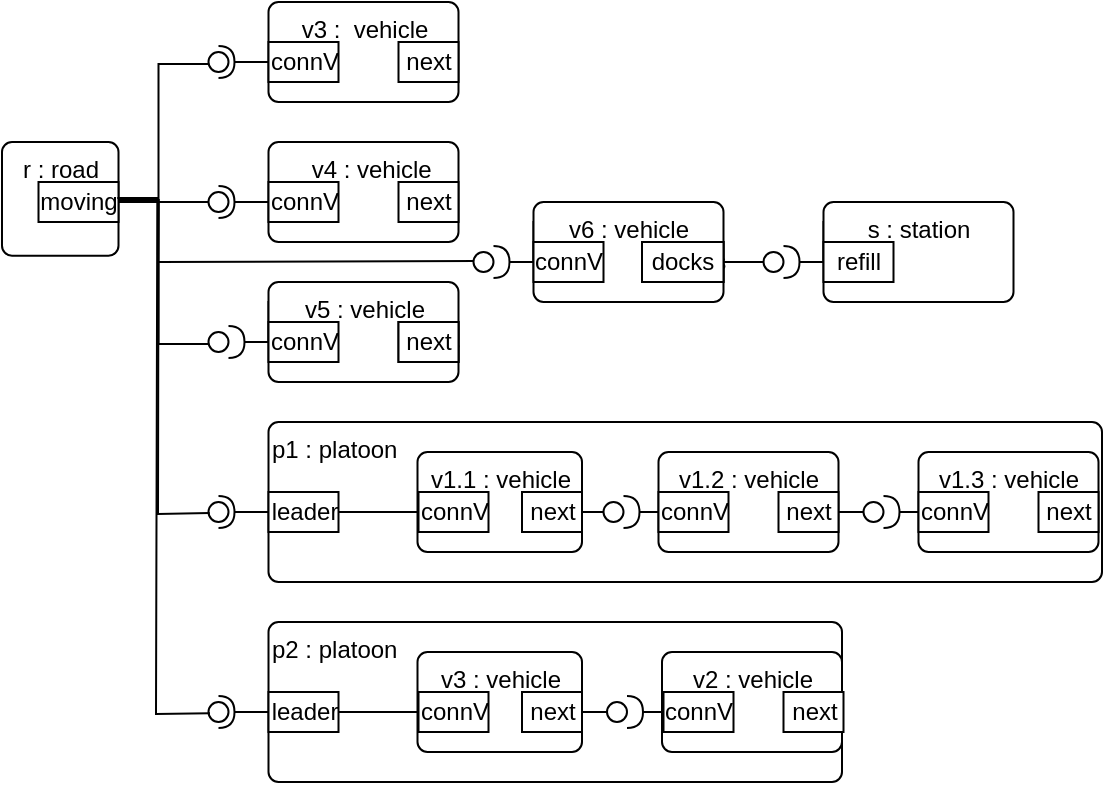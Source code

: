 <mxfile version="14.2.2" type="github">
  <diagram id="OQl73W1y5MthcE245THd" name="Page-1">
    <mxGraphModel dx="934" dy="554" grid="1" gridSize="10" guides="1" tooltips="1" connect="1" arrows="1" fold="1" page="1" pageScale="1" pageWidth="827" pageHeight="1169" math="0" shadow="0">
      <root>
        <mxCell id="0" />
        <mxCell id="1" parent="0" />
        <mxCell id="_g5wlI9feMP86QzPln-b-1" value="&lt;div align=&quot;center&quot;&gt;r : road&lt;/div&gt;" style="html=1;align=center;verticalAlign=top;rounded=1;absoluteArcSize=1;arcSize=10;dashed=0;" vertex="1" parent="1">
          <mxGeometry x="80" y="130" width="58.25" height="56.88" as="geometry" />
        </mxCell>
        <mxCell id="_g5wlI9feMP86QzPln-b-2" value="" style="rounded=0;orthogonalLoop=1;jettySize=auto;html=1;endArrow=none;endFill=0;exitX=1;exitY=0.5;exitDx=0;exitDy=0;entryX=0.2;entryY=0.6;entryDx=0;entryDy=0;entryPerimeter=0;" edge="1" parent="1" source="_g5wlI9feMP86QzPln-b-21" target="_g5wlI9feMP86QzPln-b-4">
          <mxGeometry relative="1" as="geometry">
            <mxPoint x="273.25" y="275" as="sourcePoint" />
            <mxPoint x="163.25" y="-25" as="targetPoint" />
            <Array as="points">
              <mxPoint x="158.25" y="160" />
              <mxPoint x="158.25" y="91" />
            </Array>
          </mxGeometry>
        </mxCell>
        <mxCell id="_g5wlI9feMP86QzPln-b-3" value="" style="rounded=0;orthogonalLoop=1;jettySize=auto;html=1;endArrow=halfCircle;endFill=0;endSize=6;strokeWidth=1;exitX=0;exitY=0.5;exitDx=0;exitDy=0;entryX=0.5;entryY=0.5;entryDx=0;entryDy=0;entryPerimeter=0;" edge="1" parent="1" source="_g5wlI9feMP86QzPln-b-6" target="_g5wlI9feMP86QzPln-b-4">
          <mxGeometry relative="1" as="geometry">
            <mxPoint x="423.25" y="260" as="sourcePoint" />
            <mxPoint x="193.25" y="80" as="targetPoint" />
          </mxGeometry>
        </mxCell>
        <mxCell id="_g5wlI9feMP86QzPln-b-4" value="" style="ellipse;whiteSpace=wrap;html=1;fontFamily=Helvetica;fontSize=12;fontColor=#000000;align=center;strokeColor=#000000;fillColor=#ffffff;points=[];aspect=fixed;resizable=0;" vertex="1" parent="1">
          <mxGeometry x="183.25" y="85" width="10" height="10" as="geometry" />
        </mxCell>
        <mxCell id="_g5wlI9feMP86QzPln-b-5" value="v3 :&amp;nbsp; vehicle" style="html=1;align=center;verticalAlign=top;rounded=1;absoluteArcSize=1;arcSize=10;dashed=0;" vertex="1" parent="1">
          <mxGeometry x="213.25" y="60" width="95" height="50" as="geometry" />
        </mxCell>
        <mxCell id="_g5wlI9feMP86QzPln-b-6" value="connV" style="html=1;" vertex="1" parent="1">
          <mxGeometry x="213.25" y="80" width="35" height="20" as="geometry" />
        </mxCell>
        <mxCell id="_g5wlI9feMP86QzPln-b-7" value="next" style="html=1;" vertex="1" parent="1">
          <mxGeometry x="278.25" y="80" width="30" height="20" as="geometry" />
        </mxCell>
        <mxCell id="_g5wlI9feMP86QzPln-b-8" value="connV" style="html=1;" vertex="1" parent="1">
          <mxGeometry x="213.25" y="210" width="50" height="20" as="geometry" />
        </mxCell>
        <mxCell id="_g5wlI9feMP86QzPln-b-9" value="&lt;div align=&quot;right&quot;&gt;&amp;nbsp; v4 : vehicle&lt;br&gt;&lt;/div&gt;" style="html=1;align=center;verticalAlign=top;rounded=1;absoluteArcSize=1;arcSize=10;dashed=0;" vertex="1" parent="1">
          <mxGeometry x="213.25" y="130" width="95" height="50" as="geometry" />
        </mxCell>
        <mxCell id="_g5wlI9feMP86QzPln-b-10" value="connV" style="html=1;" vertex="1" parent="1">
          <mxGeometry x="213.25" y="150" width="35" height="20" as="geometry" />
        </mxCell>
        <mxCell id="_g5wlI9feMP86QzPln-b-11" value="next" style="html=1;" vertex="1" parent="1">
          <mxGeometry x="278.25" y="150" width="30" height="20" as="geometry" />
        </mxCell>
        <mxCell id="_g5wlI9feMP86QzPln-b-12" value="" style="rounded=0;orthogonalLoop=1;jettySize=auto;html=1;endArrow=none;endFill=0;exitX=1;exitY=0.5;exitDx=0;exitDy=0;" edge="1" parent="1" source="_g5wlI9feMP86QzPln-b-21" target="_g5wlI9feMP86QzPln-b-14">
          <mxGeometry relative="1" as="geometry">
            <mxPoint x="193.25" y="145" as="sourcePoint" />
          </mxGeometry>
        </mxCell>
        <mxCell id="_g5wlI9feMP86QzPln-b-13" value="" style="rounded=0;orthogonalLoop=1;jettySize=auto;html=1;endArrow=halfCircle;endFill=0;entryX=0.5;entryY=0.5;entryDx=0;entryDy=0;endSize=6;strokeWidth=1;exitX=0;exitY=0.5;exitDx=0;exitDy=0;" edge="1" parent="1" source="_g5wlI9feMP86QzPln-b-10" target="_g5wlI9feMP86QzPln-b-14">
          <mxGeometry relative="1" as="geometry">
            <mxPoint x="3.25" y="225" as="sourcePoint" />
          </mxGeometry>
        </mxCell>
        <mxCell id="_g5wlI9feMP86QzPln-b-14" value="" style="ellipse;whiteSpace=wrap;html=1;fontFamily=Helvetica;fontSize=12;fontColor=#000000;align=center;strokeColor=#000000;fillColor=#ffffff;points=[];aspect=fixed;resizable=0;" vertex="1" parent="1">
          <mxGeometry x="183.25" y="155" width="10" height="10" as="geometry" />
        </mxCell>
        <mxCell id="_g5wlI9feMP86QzPln-b-15" value="v5 : vehicle" style="html=1;align=center;verticalAlign=top;rounded=1;absoluteArcSize=1;arcSize=10;dashed=0;" vertex="1" parent="1">
          <mxGeometry x="213.25" y="200" width="95" height="50" as="geometry" />
        </mxCell>
        <mxCell id="_g5wlI9feMP86QzPln-b-16" value="connV" style="html=1;" vertex="1" parent="1">
          <mxGeometry x="213.25" y="220" width="35" height="20" as="geometry" />
        </mxCell>
        <mxCell id="_g5wlI9feMP86QzPln-b-17" value="docks" style="html=1;" vertex="1" parent="1">
          <mxGeometry x="278.25" y="220" width="30" height="20" as="geometry" />
        </mxCell>
        <mxCell id="_g5wlI9feMP86QzPln-b-18" value="" style="rounded=0;orthogonalLoop=1;jettySize=auto;html=1;endArrow=none;endFill=0;exitX=1;exitY=0.5;exitDx=0;exitDy=0;entryX=0.2;entryY=0.6;entryDx=0;entryDy=0;entryPerimeter=0;" edge="1" parent="1" source="_g5wlI9feMP86QzPln-b-21" target="_g5wlI9feMP86QzPln-b-19">
          <mxGeometry relative="1" as="geometry">
            <mxPoint x="136.25" y="279" as="sourcePoint" />
            <mxPoint x="168.25" y="230" as="targetPoint" />
            <Array as="points">
              <mxPoint x="158.25" y="160" />
              <mxPoint x="158.25" y="231" />
            </Array>
          </mxGeometry>
        </mxCell>
        <mxCell id="_g5wlI9feMP86QzPln-b-19" value="" style="ellipse;whiteSpace=wrap;html=1;fontFamily=Helvetica;fontSize=12;fontColor=#000000;align=center;strokeColor=#000000;fillColor=#ffffff;points=[];aspect=fixed;resizable=0;" vertex="1" parent="1">
          <mxGeometry x="183.25" y="225" width="10" height="10" as="geometry" />
        </mxCell>
        <mxCell id="_g5wlI9feMP86QzPln-b-20" value="" style="rounded=0;orthogonalLoop=1;jettySize=auto;html=1;endArrow=halfCircle;endFill=0;endSize=6;strokeWidth=1;exitX=0;exitY=0.5;exitDx=0;exitDy=0;" edge="1" parent="1" source="_g5wlI9feMP86QzPln-b-16" target="_g5wlI9feMP86QzPln-b-19">
          <mxGeometry relative="1" as="geometry">
            <mxPoint x="213.25" y="230" as="sourcePoint" />
            <mxPoint x="188.25" y="230" as="targetPoint" />
            <Array as="points" />
          </mxGeometry>
        </mxCell>
        <mxCell id="_g5wlI9feMP86QzPln-b-21" value="moving" style="html=1;" vertex="1" parent="1">
          <mxGeometry x="98.25" y="150" width="40" height="20" as="geometry" />
        </mxCell>
        <mxCell id="_g5wlI9feMP86QzPln-b-23" value="next" style="html=1;" vertex="1" parent="1">
          <mxGeometry x="278.25" y="220" width="30" height="20" as="geometry" />
        </mxCell>
        <mxCell id="_g5wlI9feMP86QzPln-b-25" value="p2 : platoon" style="html=1;align=left;verticalAlign=top;rounded=1;absoluteArcSize=1;arcSize=10;dashed=0;" vertex="1" parent="1">
          <mxGeometry x="213.25" y="370" width="286.75" height="80" as="geometry" />
        </mxCell>
        <mxCell id="_g5wlI9feMP86QzPln-b-26" value="connV" style="html=1;" vertex="1" parent="1">
          <mxGeometry x="288.25" y="395" width="50" height="20" as="geometry" />
        </mxCell>
        <mxCell id="_g5wlI9feMP86QzPln-b-27" value="" style="rounded=0;orthogonalLoop=1;jettySize=auto;html=1;endArrow=halfCircle;endFill=0;entryX=0.5;entryY=0.5;entryDx=0;entryDy=0;endSize=6;strokeWidth=1;exitX=0;exitY=0.5;exitDx=0;exitDy=0;" edge="1" parent="1" target="_g5wlI9feMP86QzPln-b-28">
          <mxGeometry relative="1" as="geometry">
            <mxPoint x="213.25" y="415" as="sourcePoint" />
          </mxGeometry>
        </mxCell>
        <mxCell id="_g5wlI9feMP86QzPln-b-28" value="" style="ellipse;whiteSpace=wrap;html=1;fontFamily=Helvetica;fontSize=12;fontColor=#000000;align=center;strokeColor=#000000;fillColor=#ffffff;points=[];aspect=fixed;resizable=0;" vertex="1" parent="1">
          <mxGeometry x="183.25" y="410" width="10" height="10" as="geometry" />
        </mxCell>
        <mxCell id="_g5wlI9feMP86QzPln-b-29" value="v3 : vehicle" style="html=1;align=center;verticalAlign=top;rounded=1;absoluteArcSize=1;arcSize=10;dashed=0;" vertex="1" parent="1">
          <mxGeometry x="287.75" y="385" width="82.25" height="50" as="geometry" />
        </mxCell>
        <mxCell id="_g5wlI9feMP86QzPln-b-30" value="connV" style="html=1;" vertex="1" parent="1">
          <mxGeometry x="288.25" y="405" width="35" height="20" as="geometry" />
        </mxCell>
        <mxCell id="_g5wlI9feMP86QzPln-b-31" value="v2 : vehicle" style="html=1;align=center;verticalAlign=top;rounded=1;absoluteArcSize=1;arcSize=10;dashed=0;" vertex="1" parent="1">
          <mxGeometry x="410" y="385" width="90" height="50" as="geometry" />
        </mxCell>
        <mxCell id="_g5wlI9feMP86QzPln-b-32" value="connV" style="html=1;" vertex="1" parent="1">
          <mxGeometry x="410.75" y="405" width="35" height="20" as="geometry" />
        </mxCell>
        <mxCell id="_g5wlI9feMP86QzPln-b-33" value="" style="rounded=0;orthogonalLoop=1;jettySize=auto;html=1;endArrow=none;endFill=0;exitX=1;exitY=0.5;exitDx=0;exitDy=0;" edge="1" parent="1" target="_g5wlI9feMP86QzPln-b-35">
          <mxGeometry relative="1" as="geometry">
            <mxPoint x="370" y="415" as="sourcePoint" />
          </mxGeometry>
        </mxCell>
        <mxCell id="_g5wlI9feMP86QzPln-b-34" value="" style="rounded=0;orthogonalLoop=1;jettySize=auto;html=1;endArrow=halfCircle;endFill=0;endSize=6;strokeWidth=1;" edge="1" parent="1" target="_g5wlI9feMP86QzPln-b-35">
          <mxGeometry relative="1" as="geometry">
            <mxPoint x="410.0" y="415" as="sourcePoint" />
            <mxPoint x="422.5" y="415" as="targetPoint" />
          </mxGeometry>
        </mxCell>
        <mxCell id="_g5wlI9feMP86QzPln-b-35" value="" style="ellipse;whiteSpace=wrap;html=1;fontFamily=Helvetica;fontSize=12;fontColor=#000000;align=center;strokeColor=#000000;fillColor=#ffffff;points=[];aspect=fixed;resizable=0;" vertex="1" parent="1">
          <mxGeometry x="382.5" y="410" width="10" height="10" as="geometry" />
        </mxCell>
        <mxCell id="_g5wlI9feMP86QzPln-b-36" value="leader" style="html=1;" vertex="1" parent="1">
          <mxGeometry x="213.25" y="405" width="35" height="20" as="geometry" />
        </mxCell>
        <mxCell id="_g5wlI9feMP86QzPln-b-37" value="" style="rounded=0;orthogonalLoop=1;jettySize=auto;html=1;endArrow=none;endFill=0;exitX=1;exitY=0.5;exitDx=0;exitDy=0;entryX=0;entryY=0.5;entryDx=0;entryDy=0;" edge="1" parent="1" source="_g5wlI9feMP86QzPln-b-36" target="_g5wlI9feMP86QzPln-b-30">
          <mxGeometry relative="1" as="geometry">
            <mxPoint x="258.25" y="415" as="sourcePoint" />
            <mxPoint x="287" y="415" as="targetPoint" />
            <Array as="points" />
          </mxGeometry>
        </mxCell>
        <mxCell id="_g5wlI9feMP86QzPln-b-38" value="" style="rounded=0;orthogonalLoop=1;jettySize=auto;html=1;endArrow=halfCircle;endFill=0;endSize=6;strokeWidth=1;" edge="1" parent="1">
          <mxGeometry relative="1" as="geometry">
            <mxPoint x="271.25" y="415" as="sourcePoint" />
            <mxPoint x="271.25" y="415" as="targetPoint" />
          </mxGeometry>
        </mxCell>
        <mxCell id="_g5wlI9feMP86QzPln-b-41" value="next" style="html=1;" vertex="1" parent="1">
          <mxGeometry x="340" y="405" width="30" height="20" as="geometry" />
        </mxCell>
        <mxCell id="_g5wlI9feMP86QzPln-b-42" value="next" style="html=1;" vertex="1" parent="1">
          <mxGeometry x="470.75" y="405" width="30" height="20" as="geometry" />
        </mxCell>
        <mxCell id="_g5wlI9feMP86QzPln-b-43" value="p1 : platoon" style="html=1;align=left;verticalAlign=top;rounded=1;absoluteArcSize=1;arcSize=10;dashed=0;" vertex="1" parent="1">
          <mxGeometry x="213.25" y="270" width="416.75" height="80" as="geometry" />
        </mxCell>
        <mxCell id="_g5wlI9feMP86QzPln-b-44" value="connV" style="html=1;" vertex="1" parent="1">
          <mxGeometry x="288.25" y="295" width="50" height="20" as="geometry" />
        </mxCell>
        <mxCell id="_g5wlI9feMP86QzPln-b-45" value="" style="rounded=0;orthogonalLoop=1;jettySize=auto;html=1;endArrow=halfCircle;endFill=0;entryX=0.5;entryY=0.5;entryDx=0;entryDy=0;endSize=6;strokeWidth=1;exitX=0;exitY=0.5;exitDx=0;exitDy=0;" edge="1" parent="1" target="_g5wlI9feMP86QzPln-b-46">
          <mxGeometry relative="1" as="geometry">
            <mxPoint x="213.25" y="315" as="sourcePoint" />
          </mxGeometry>
        </mxCell>
        <mxCell id="_g5wlI9feMP86QzPln-b-46" value="" style="ellipse;whiteSpace=wrap;html=1;fontFamily=Helvetica;fontSize=12;fontColor=#000000;align=center;strokeColor=#000000;fillColor=#ffffff;points=[];aspect=fixed;resizable=0;" vertex="1" parent="1">
          <mxGeometry x="183.25" y="310" width="10" height="10" as="geometry" />
        </mxCell>
        <mxCell id="_g5wlI9feMP86QzPln-b-47" value="v1.1 : vehicle" style="html=1;align=center;verticalAlign=top;rounded=1;absoluteArcSize=1;arcSize=10;dashed=0;" vertex="1" parent="1">
          <mxGeometry x="287.75" y="285" width="82.25" height="50" as="geometry" />
        </mxCell>
        <mxCell id="_g5wlI9feMP86QzPln-b-48" value="connV" style="html=1;" vertex="1" parent="1">
          <mxGeometry x="288.25" y="305" width="35" height="20" as="geometry" />
        </mxCell>
        <mxCell id="_g5wlI9feMP86QzPln-b-49" value="v1.2 : vehicle" style="html=1;align=center;verticalAlign=top;rounded=1;absoluteArcSize=1;arcSize=10;dashed=0;" vertex="1" parent="1">
          <mxGeometry x="408.25" y="285" width="90" height="50" as="geometry" />
        </mxCell>
        <mxCell id="_g5wlI9feMP86QzPln-b-50" value="connV" style="html=1;" vertex="1" parent="1">
          <mxGeometry x="408.25" y="305" width="35" height="20" as="geometry" />
        </mxCell>
        <mxCell id="_g5wlI9feMP86QzPln-b-51" value="" style="rounded=0;orthogonalLoop=1;jettySize=auto;html=1;endArrow=none;endFill=0;exitX=1;exitY=0.5;exitDx=0;exitDy=0;" edge="1" parent="1" source="_g5wlI9feMP86QzPln-b-59" target="_g5wlI9feMP86QzPln-b-53">
          <mxGeometry relative="1" as="geometry">
            <mxPoint x="383.25" y="315" as="sourcePoint" />
          </mxGeometry>
        </mxCell>
        <mxCell id="_g5wlI9feMP86QzPln-b-52" value="" style="rounded=0;orthogonalLoop=1;jettySize=auto;html=1;endArrow=halfCircle;endFill=0;endSize=6;strokeWidth=1;" edge="1" parent="1" target="_g5wlI9feMP86QzPln-b-53">
          <mxGeometry relative="1" as="geometry">
            <mxPoint x="408.25" y="315" as="sourcePoint" />
            <mxPoint x="420.75" y="315" as="targetPoint" />
          </mxGeometry>
        </mxCell>
        <mxCell id="_g5wlI9feMP86QzPln-b-53" value="" style="ellipse;whiteSpace=wrap;html=1;fontFamily=Helvetica;fontSize=12;fontColor=#000000;align=center;strokeColor=#000000;fillColor=#ffffff;points=[];aspect=fixed;resizable=0;" vertex="1" parent="1">
          <mxGeometry x="380.75" y="310" width="10" height="10" as="geometry" />
        </mxCell>
        <mxCell id="_g5wlI9feMP86QzPln-b-54" value="leader" style="html=1;" vertex="1" parent="1">
          <mxGeometry x="213.25" y="305" width="35" height="20" as="geometry" />
        </mxCell>
        <mxCell id="_g5wlI9feMP86QzPln-b-56" value="" style="rounded=0;orthogonalLoop=1;jettySize=auto;html=1;endArrow=halfCircle;endFill=0;endSize=6;strokeWidth=1;" edge="1" parent="1">
          <mxGeometry relative="1" as="geometry">
            <mxPoint x="271.25" y="315" as="sourcePoint" />
            <mxPoint x="271.25" y="315" as="targetPoint" />
          </mxGeometry>
        </mxCell>
        <mxCell id="_g5wlI9feMP86QzPln-b-59" value="next" style="html=1;" vertex="1" parent="1">
          <mxGeometry x="340" y="305" width="30" height="20" as="geometry" />
        </mxCell>
        <mxCell id="_g5wlI9feMP86QzPln-b-60" value="next" style="html=1;" vertex="1" parent="1">
          <mxGeometry x="468.25" y="305" width="30" height="20" as="geometry" />
        </mxCell>
        <mxCell id="_g5wlI9feMP86QzPln-b-62" value="" style="rounded=0;orthogonalLoop=1;jettySize=auto;html=1;endArrow=none;endFill=0;exitX=1;exitY=0.5;exitDx=0;exitDy=0;entryX=0.059;entryY=0.556;entryDx=0;entryDy=0;entryPerimeter=0;" edge="1" parent="1" target="_g5wlI9feMP86QzPln-b-46">
          <mxGeometry relative="1" as="geometry">
            <mxPoint x="138.25" y="159" as="sourcePoint" />
            <mxPoint x="185.25" y="230" as="targetPoint" />
            <Array as="points">
              <mxPoint x="158.25" y="159" />
              <mxPoint x="158" y="316" />
            </Array>
          </mxGeometry>
        </mxCell>
        <mxCell id="_g5wlI9feMP86QzPln-b-63" value="" style="rounded=0;orthogonalLoop=1;jettySize=auto;html=1;endArrow=none;endFill=0;exitX=1;exitY=0.5;exitDx=0;exitDy=0;entryX=0.075;entryY=0.56;entryDx=0;entryDy=0;entryPerimeter=0;" edge="1" parent="1" target="_g5wlI9feMP86QzPln-b-28">
          <mxGeometry relative="1" as="geometry">
            <mxPoint x="137.66" y="158" as="sourcePoint" />
            <mxPoint x="183.25" y="314.56" as="targetPoint" />
            <Array as="points">
              <mxPoint x="157.66" y="158" />
              <mxPoint x="157" y="416" />
            </Array>
          </mxGeometry>
        </mxCell>
        <mxCell id="_g5wlI9feMP86QzPln-b-64" value="v1.3 : vehicle" style="html=1;align=center;verticalAlign=top;rounded=1;absoluteArcSize=1;arcSize=10;dashed=0;" vertex="1" parent="1">
          <mxGeometry x="538.25" y="285" width="90" height="50" as="geometry" />
        </mxCell>
        <mxCell id="_g5wlI9feMP86QzPln-b-65" value="connV" style="html=1;" vertex="1" parent="1">
          <mxGeometry x="538.25" y="305" width="35" height="20" as="geometry" />
        </mxCell>
        <mxCell id="_g5wlI9feMP86QzPln-b-66" value="" style="rounded=0;orthogonalLoop=1;jettySize=auto;html=1;endArrow=none;endFill=0;exitX=1;exitY=0.5;exitDx=0;exitDy=0;" edge="1" parent="1" target="_g5wlI9feMP86QzPln-b-68">
          <mxGeometry relative="1" as="geometry">
            <mxPoint x="498.25" y="315" as="sourcePoint" />
          </mxGeometry>
        </mxCell>
        <mxCell id="_g5wlI9feMP86QzPln-b-67" value="" style="rounded=0;orthogonalLoop=1;jettySize=auto;html=1;endArrow=halfCircle;endFill=0;endSize=6;strokeWidth=1;" edge="1" parent="1" target="_g5wlI9feMP86QzPln-b-68">
          <mxGeometry relative="1" as="geometry">
            <mxPoint x="538.25" y="315" as="sourcePoint" />
            <mxPoint x="550.75" y="315" as="targetPoint" />
          </mxGeometry>
        </mxCell>
        <mxCell id="_g5wlI9feMP86QzPln-b-68" value="" style="ellipse;whiteSpace=wrap;html=1;fontFamily=Helvetica;fontSize=12;fontColor=#000000;align=center;strokeColor=#000000;fillColor=#ffffff;points=[];aspect=fixed;resizable=0;" vertex="1" parent="1">
          <mxGeometry x="510.75" y="310" width="10" height="10" as="geometry" />
        </mxCell>
        <mxCell id="_g5wlI9feMP86QzPln-b-69" value="next" style="html=1;" vertex="1" parent="1">
          <mxGeometry x="598.25" y="305" width="30" height="20" as="geometry" />
        </mxCell>
        <mxCell id="_g5wlI9feMP86QzPln-b-70" value="" style="rounded=0;orthogonalLoop=1;jettySize=auto;html=1;endArrow=none;endFill=0;exitX=1;exitY=0.5;exitDx=0;exitDy=0;entryX=0.128;entryY=0.445;entryDx=0;entryDy=0;entryPerimeter=0;" edge="1" parent="1" target="_g5wlI9feMP86QzPln-b-75">
          <mxGeometry relative="1" as="geometry">
            <mxPoint x="138.25" y="159" as="sourcePoint" />
            <mxPoint x="330" y="190" as="targetPoint" />
            <Array as="points">
              <mxPoint x="158.25" y="159" />
              <mxPoint x="158" y="190" />
            </Array>
          </mxGeometry>
        </mxCell>
        <mxCell id="_g5wlI9feMP86QzPln-b-71" value="connV" style="html=1;" vertex="1" parent="1">
          <mxGeometry x="345.75" y="170" width="50" height="20" as="geometry" />
        </mxCell>
        <mxCell id="_g5wlI9feMP86QzPln-b-72" value="v6 : vehicle" style="html=1;align=center;verticalAlign=top;rounded=1;absoluteArcSize=1;arcSize=10;dashed=0;" vertex="1" parent="1">
          <mxGeometry x="345.75" y="160" width="95" height="50" as="geometry" />
        </mxCell>
        <mxCell id="_g5wlI9feMP86QzPln-b-73" value="connV" style="html=1;" vertex="1" parent="1">
          <mxGeometry x="345.75" y="180" width="35" height="20" as="geometry" />
        </mxCell>
        <mxCell id="_g5wlI9feMP86QzPln-b-74" value="docks" style="html=1;" vertex="1" parent="1">
          <mxGeometry x="410.75" y="180" width="30" height="20" as="geometry" />
        </mxCell>
        <mxCell id="_g5wlI9feMP86QzPln-b-75" value="" style="ellipse;whiteSpace=wrap;html=1;fontFamily=Helvetica;fontSize=12;fontColor=#000000;align=center;strokeColor=#000000;fillColor=#ffffff;points=[];aspect=fixed;resizable=0;" vertex="1" parent="1">
          <mxGeometry x="315.75" y="185" width="10" height="10" as="geometry" />
        </mxCell>
        <mxCell id="_g5wlI9feMP86QzPln-b-76" value="" style="rounded=0;orthogonalLoop=1;jettySize=auto;html=1;endArrow=halfCircle;endFill=0;endSize=6;strokeWidth=1;exitX=0;exitY=0.5;exitDx=0;exitDy=0;" edge="1" parent="1" source="_g5wlI9feMP86QzPln-b-73" target="_g5wlI9feMP86QzPln-b-75">
          <mxGeometry relative="1" as="geometry">
            <mxPoint x="345.75" y="190" as="sourcePoint" />
            <mxPoint x="320.75" y="190" as="targetPoint" />
            <Array as="points" />
          </mxGeometry>
        </mxCell>
        <mxCell id="_g5wlI9feMP86QzPln-b-77" value="docks" style="html=1;" vertex="1" parent="1">
          <mxGeometry x="400" y="180" width="40.75" height="20" as="geometry" />
        </mxCell>
        <mxCell id="_g5wlI9feMP86QzPln-b-78" value="connV" style="html=1;" vertex="1" parent="1">
          <mxGeometry x="490.75" y="170" width="50" height="20" as="geometry" />
        </mxCell>
        <mxCell id="_g5wlI9feMP86QzPln-b-79" value="s : station" style="html=1;align=center;verticalAlign=top;rounded=1;absoluteArcSize=1;arcSize=10;dashed=0;" vertex="1" parent="1">
          <mxGeometry x="490.75" y="160" width="95" height="50" as="geometry" />
        </mxCell>
        <mxCell id="_g5wlI9feMP86QzPln-b-80" value="refill" style="html=1;" vertex="1" parent="1">
          <mxGeometry x="490.75" y="180" width="35" height="20" as="geometry" />
        </mxCell>
        <mxCell id="_g5wlI9feMP86QzPln-b-82" value="" style="ellipse;whiteSpace=wrap;html=1;fontFamily=Helvetica;fontSize=12;fontColor=#000000;align=center;strokeColor=#000000;fillColor=#ffffff;points=[];aspect=fixed;resizable=0;" vertex="1" parent="1">
          <mxGeometry x="460.75" y="185" width="10" height="10" as="geometry" />
        </mxCell>
        <mxCell id="_g5wlI9feMP86QzPln-b-83" value="" style="rounded=0;orthogonalLoop=1;jettySize=auto;html=1;endArrow=halfCircle;endFill=0;endSize=6;strokeWidth=1;exitX=0;exitY=0.5;exitDx=0;exitDy=0;" edge="1" parent="1" source="_g5wlI9feMP86QzPln-b-80" target="_g5wlI9feMP86QzPln-b-82">
          <mxGeometry relative="1" as="geometry">
            <mxPoint x="490.75" y="190" as="sourcePoint" />
            <mxPoint x="465.75" y="190" as="targetPoint" />
            <Array as="points" />
          </mxGeometry>
        </mxCell>
        <mxCell id="_g5wlI9feMP86QzPln-b-85" value="" style="endArrow=none;html=1;exitX=1;exitY=0.5;exitDx=0;exitDy=0;entryX=0.028;entryY=0.499;entryDx=0;entryDy=0;entryPerimeter=0;" edge="1" parent="1" source="_g5wlI9feMP86QzPln-b-77" target="_g5wlI9feMP86QzPln-b-82">
          <mxGeometry width="50" height="50" relative="1" as="geometry">
            <mxPoint x="390" y="260" as="sourcePoint" />
            <mxPoint x="470" y="190" as="targetPoint" />
          </mxGeometry>
        </mxCell>
        <mxCell id="_g5wlI9feMP86QzPln-b-87" value="" style="endArrow=none;html=1;entryX=0;entryY=0.5;entryDx=0;entryDy=0;exitX=1;exitY=0.5;exitDx=0;exitDy=0;" edge="1" parent="1" source="_g5wlI9feMP86QzPln-b-54" target="_g5wlI9feMP86QzPln-b-48">
          <mxGeometry width="50" height="50" relative="1" as="geometry">
            <mxPoint x="251" y="318" as="sourcePoint" />
            <mxPoint x="310" y="260" as="targetPoint" />
          </mxGeometry>
        </mxCell>
      </root>
    </mxGraphModel>
  </diagram>
</mxfile>
